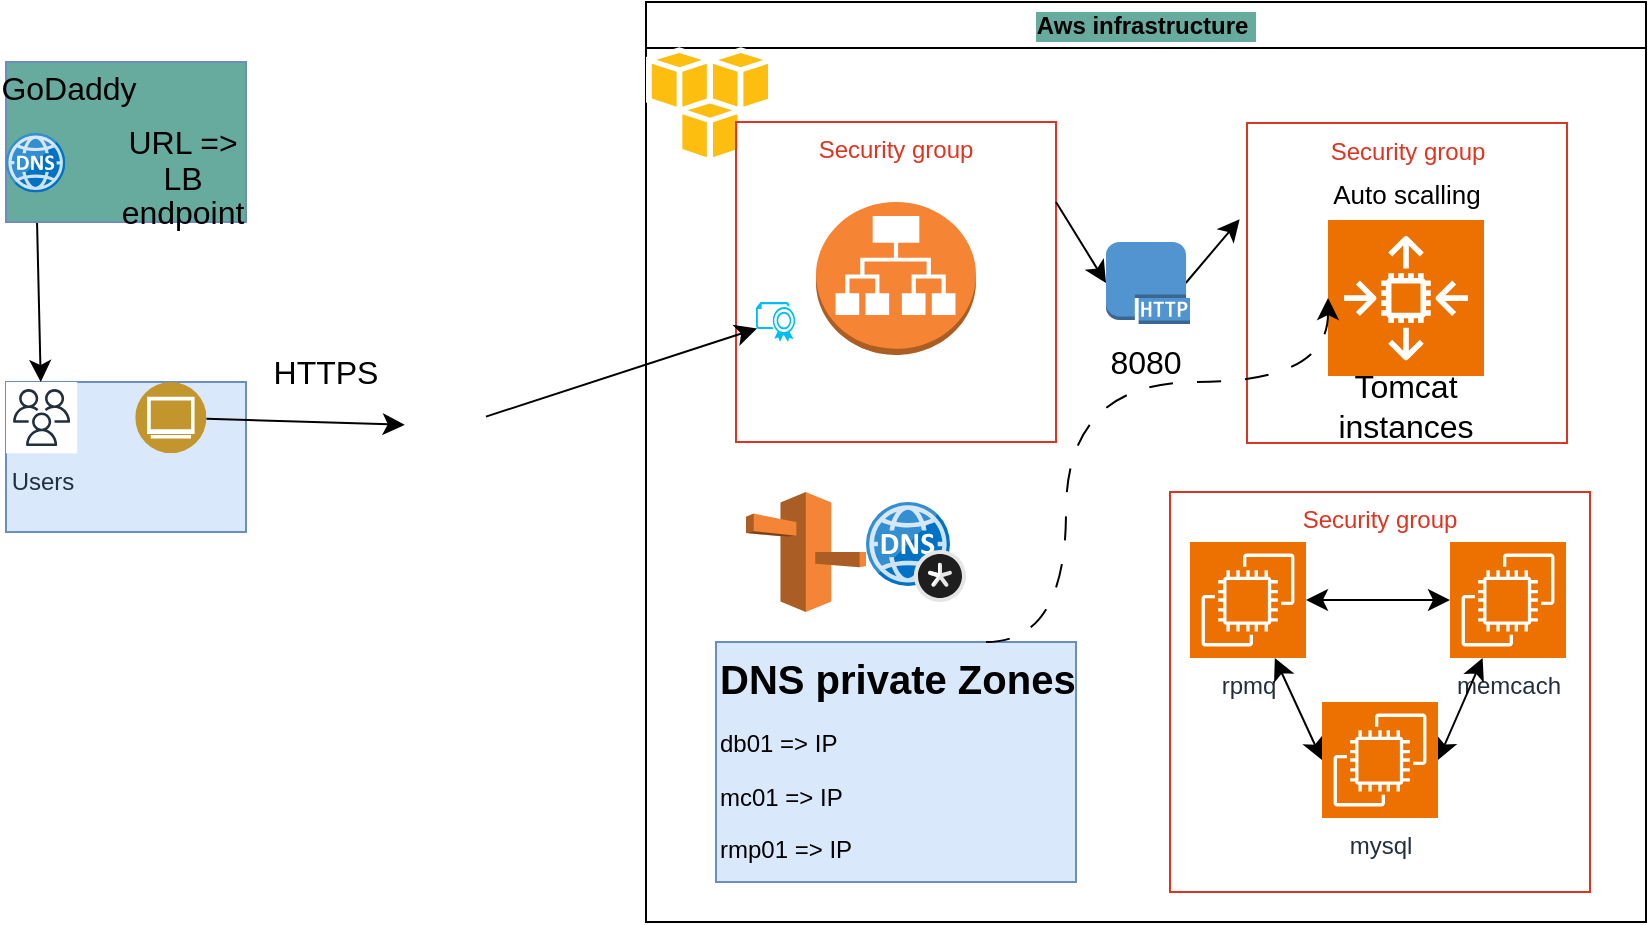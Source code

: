 <mxfile version="24.2.7" type="github">
  <diagram name="Page-1" id="cR0LgCzF0DMh1XOr5Aok">
    <mxGraphModel dx="1760" dy="585" grid="1" gridSize="10" guides="1" tooltips="1" connect="1" arrows="1" fold="1" page="1" pageScale="1" pageWidth="850" pageHeight="1100" math="0" shadow="0">
      <root>
        <mxCell id="0" />
        <mxCell id="1" parent="0" />
        <mxCell id="Px1lfEAKIi--y_GZq74K-28" value="Aws infrastructure&amp;nbsp;" style="swimlane;whiteSpace=wrap;html=1;labelBackgroundColor=#67AB9F;" vertex="1" parent="1">
          <mxGeometry x="160" y="10" width="500" height="460" as="geometry" />
        </mxCell>
        <mxCell id="Px1lfEAKIi--y_GZq74K-27" value="" style="dashed=0;outlineConnect=0;html=1;align=center;labelPosition=center;verticalLabelPosition=bottom;verticalAlign=top;shape=mxgraph.weblogos.aws" vertex="1" parent="Px1lfEAKIi--y_GZq74K-28">
          <mxGeometry y="22.6" width="63.6" height="58.4" as="geometry" />
        </mxCell>
        <mxCell id="Px1lfEAKIi--y_GZq74K-61" value="Security group" style="fillColor=none;strokeColor=#DD3522;verticalAlign=top;fontStyle=0;fontColor=#DD3522;whiteSpace=wrap;html=1;" vertex="1" parent="Px1lfEAKIi--y_GZq74K-28">
          <mxGeometry x="262" y="245" width="210" height="200" as="geometry" />
        </mxCell>
        <mxCell id="Px1lfEAKIi--y_GZq74K-69" value="" style="group" vertex="1" connectable="0" parent="Px1lfEAKIi--y_GZq74K-28">
          <mxGeometry x="300" y="60" width="160" height="160" as="geometry" />
        </mxCell>
        <mxCell id="Px1lfEAKIi--y_GZq74K-60" value="Security group" style="fillColor=none;strokeColor=#DD3522;verticalAlign=top;fontStyle=0;fontColor=#DD3522;whiteSpace=wrap;html=1;" vertex="1" parent="Px1lfEAKIi--y_GZq74K-69">
          <mxGeometry x="0.5" y="0.5" width="160" height="160" as="geometry" />
        </mxCell>
        <mxCell id="Px1lfEAKIi--y_GZq74K-67" value="" style="sketch=0;points=[[0,0,0],[0.25,0,0],[0.5,0,0],[0.75,0,0],[1,0,0],[0,1,0],[0.25,1,0],[0.5,1,0],[0.75,1,0],[1,1,0],[0,0.25,0],[0,0.5,0],[0,0.75,0],[1,0.25,0],[1,0.5,0],[1,0.75,0]];outlineConnect=0;fontColor=#232F3E;fillColor=#ED7100;strokeColor=#ffffff;dashed=0;verticalLabelPosition=bottom;verticalAlign=top;align=center;html=1;fontSize=12;fontStyle=0;aspect=fixed;shape=mxgraph.aws4.resourceIcon;resIcon=mxgraph.aws4.auto_scaling2;" vertex="1" parent="Px1lfEAKIi--y_GZq74K-69">
          <mxGeometry x="41" y="49" width="78" height="78" as="geometry" />
        </mxCell>
        <mxCell id="Px1lfEAKIi--y_GZq74K-68" value="Tomcat instances" style="text;html=1;align=center;verticalAlign=middle;whiteSpace=wrap;rounded=0;fontSize=16;" vertex="1" parent="Px1lfEAKIi--y_GZq74K-69">
          <mxGeometry x="50" y="127" width="60" height="30" as="geometry" />
        </mxCell>
        <mxCell id="Px1lfEAKIi--y_GZq74K-77" value="&lt;font style=&quot;font-size: 13px;&quot;&gt;Auto scalling&lt;/font&gt;" style="text;html=1;align=center;verticalAlign=middle;whiteSpace=wrap;rounded=0;fontSize=16;" vertex="1" parent="Px1lfEAKIi--y_GZq74K-69">
          <mxGeometry x="41" y="20" width="79" height="30" as="geometry" />
        </mxCell>
        <mxCell id="Px1lfEAKIi--y_GZq74K-71" value="" style="group" vertex="1" connectable="0" parent="Px1lfEAKIi--y_GZq74K-28">
          <mxGeometry x="45" y="60" width="160" height="160" as="geometry" />
        </mxCell>
        <mxCell id="Px1lfEAKIi--y_GZq74K-59" value="Security group" style="fillColor=none;strokeColor=#DD3522;verticalAlign=top;fontStyle=0;fontColor=#DD3522;whiteSpace=wrap;html=1;" vertex="1" parent="Px1lfEAKIi--y_GZq74K-71">
          <mxGeometry width="160" height="160" as="geometry" />
        </mxCell>
        <mxCell id="Px1lfEAKIi--y_GZq74K-62" value="" style="outlineConnect=0;dashed=0;verticalLabelPosition=bottom;verticalAlign=top;align=center;html=1;shape=mxgraph.aws3.application_load_balancer;fillColor=#F58534;gradientColor=none;" vertex="1" parent="Px1lfEAKIi--y_GZq74K-71">
          <mxGeometry x="40" y="40" width="80" height="76.5" as="geometry" />
        </mxCell>
        <mxCell id="Px1lfEAKIi--y_GZq74K-63" value="" style="verticalLabelPosition=bottom;html=1;verticalAlign=top;align=center;strokeColor=none;fillColor=#00BEF2;shape=mxgraph.azure.certificate;pointerEvents=1;" vertex="1" parent="Px1lfEAKIi--y_GZq74K-71">
          <mxGeometry x="10" y="90" width="20" height="20" as="geometry" />
        </mxCell>
        <mxCell id="Px1lfEAKIi--y_GZq74K-72" style="edgeStyle=none;curved=1;rounded=0;orthogonalLoop=1;jettySize=auto;html=1;exitX=1;exitY=0.25;exitDx=0;exitDy=0;entryX=0;entryY=0.5;entryDx=0;entryDy=0;fontSize=12;startSize=8;endSize=8;entryPerimeter=0;" edge="1" parent="Px1lfEAKIi--y_GZq74K-28" source="Px1lfEAKIi--y_GZq74K-59" target="Px1lfEAKIi--y_GZq74K-73">
          <mxGeometry relative="1" as="geometry" />
        </mxCell>
        <mxCell id="Px1lfEAKIi--y_GZq74K-74" style="edgeStyle=none;curved=1;rounded=0;orthogonalLoop=1;jettySize=auto;html=1;exitX=0.95;exitY=0.5;exitDx=0;exitDy=0;exitPerimeter=0;entryX=-0.023;entryY=0.301;entryDx=0;entryDy=0;entryPerimeter=0;fontSize=12;startSize=8;endSize=8;" edge="1" parent="Px1lfEAKIi--y_GZq74K-28" source="Px1lfEAKIi--y_GZq74K-73" target="Px1lfEAKIi--y_GZq74K-60">
          <mxGeometry relative="1" as="geometry" />
        </mxCell>
        <mxCell id="Px1lfEAKIi--y_GZq74K-76" value="" style="group" vertex="1" connectable="0" parent="Px1lfEAKIi--y_GZq74K-28">
          <mxGeometry x="230" y="120" width="42" height="70" as="geometry" />
        </mxCell>
        <mxCell id="Px1lfEAKIi--y_GZq74K-73" value="" style="outlineConnect=0;dashed=0;verticalLabelPosition=bottom;verticalAlign=top;align=center;html=1;shape=mxgraph.aws3.http_protocol;fillColor=#5294CF;gradientColor=none;" vertex="1" parent="Px1lfEAKIi--y_GZq74K-76">
          <mxGeometry width="42" height="41" as="geometry" />
        </mxCell>
        <mxCell id="Px1lfEAKIi--y_GZq74K-75" value="8080" style="text;html=1;align=center;verticalAlign=middle;whiteSpace=wrap;rounded=0;fontSize=16;" vertex="1" parent="Px1lfEAKIi--y_GZq74K-76">
          <mxGeometry x="15" y="50" width="10" height="20" as="geometry" />
        </mxCell>
        <mxCell id="Px1lfEAKIi--y_GZq74K-83" value="" style="group" vertex="1" connectable="0" parent="Px1lfEAKIi--y_GZq74K-28">
          <mxGeometry x="35" y="250" width="180" height="190" as="geometry" />
        </mxCell>
        <mxCell id="Px1lfEAKIi--y_GZq74K-80" value="" style="group" vertex="1" connectable="0" parent="Px1lfEAKIi--y_GZq74K-83">
          <mxGeometry x="15" width="110" height="60" as="geometry" />
        </mxCell>
        <mxCell id="Px1lfEAKIi--y_GZq74K-78" value="" style="outlineConnect=0;dashed=0;verticalLabelPosition=bottom;verticalAlign=top;align=center;html=1;shape=mxgraph.aws3.route_53;fillColor=#F58536;gradientColor=none;" vertex="1" parent="Px1lfEAKIi--y_GZq74K-80">
          <mxGeometry y="-5" width="60" height="60" as="geometry" />
        </mxCell>
        <mxCell id="Px1lfEAKIi--y_GZq74K-79" value="" style="image;sketch=0;aspect=fixed;html=1;points=[];align=center;fontSize=12;image=img/lib/mscae/DNS_Private_Zones.svg;" vertex="1" parent="Px1lfEAKIi--y_GZq74K-80">
          <mxGeometry x="60" width="50" height="50" as="geometry" />
        </mxCell>
        <mxCell id="Px1lfEAKIi--y_GZq74K-82" value="&lt;h1 style=&quot;margin-top: 0px; font-size: 20px;&quot;&gt;DNS private Zones&lt;/h1&gt;&lt;p&gt;db01 =&amp;gt; IP&lt;/p&gt;&lt;p&gt;mc01 =&amp;gt; IP&lt;/p&gt;&lt;p&gt;rmp01 =&amp;gt; IP&lt;/p&gt;&lt;p&gt;&lt;br&gt;&lt;/p&gt;" style="text;html=1;whiteSpace=wrap;overflow=hidden;rounded=0;fontFamily=Helvetica;fontSize=12;fontStyle=0;fillColor=#dae8fc;strokeColor=#6c8ebf;" vertex="1" parent="Px1lfEAKIi--y_GZq74K-83">
          <mxGeometry y="70" width="180" height="120" as="geometry" />
        </mxCell>
        <mxCell id="Px1lfEAKIi--y_GZq74K-84" style="edgeStyle=orthogonalEdgeStyle;rounded=0;orthogonalLoop=1;jettySize=auto;html=1;exitX=0.75;exitY=0;exitDx=0;exitDy=0;entryX=0;entryY=0.5;entryDx=0;entryDy=0;entryPerimeter=0;fontSize=12;startSize=8;endSize=8;curved=1;dashed=1;dashPattern=12 12;" edge="1" parent="Px1lfEAKIi--y_GZq74K-28" source="Px1lfEAKIi--y_GZq74K-82" target="Px1lfEAKIi--y_GZq74K-67">
          <mxGeometry relative="1" as="geometry">
            <Array as="points">
              <mxPoint x="210" y="320" />
              <mxPoint x="210" y="190" />
              <mxPoint x="341" y="190" />
            </Array>
          </mxGeometry>
        </mxCell>
        <mxCell id="Px1lfEAKIi--y_GZq74K-85" value="memcach" style="sketch=0;points=[[0,0,0],[0.25,0,0],[0.5,0,0],[0.75,0,0],[1,0,0],[0,1,0],[0.25,1,0],[0.5,1,0],[0.75,1,0],[1,1,0],[0,0.25,0],[0,0.5,0],[0,0.75,0],[1,0.25,0],[1,0.5,0],[1,0.75,0]];outlineConnect=0;fontColor=#232F3E;fillColor=#ED7100;strokeColor=#ffffff;dashed=0;verticalLabelPosition=bottom;verticalAlign=top;align=center;html=1;fontSize=12;fontStyle=0;aspect=fixed;shape=mxgraph.aws4.resourceIcon;resIcon=mxgraph.aws4.ec2;" vertex="1" parent="Px1lfEAKIi--y_GZq74K-28">
          <mxGeometry x="402" y="270" width="58" height="58" as="geometry" />
        </mxCell>
        <mxCell id="Px1lfEAKIi--y_GZq74K-90" style="edgeStyle=none;curved=1;rounded=0;orthogonalLoop=1;jettySize=auto;html=1;exitX=1;exitY=0.5;exitDx=0;exitDy=0;exitPerimeter=0;fontSize=12;startSize=8;endSize=8;startArrow=classic;startFill=1;" edge="1" parent="Px1lfEAKIi--y_GZq74K-28" source="Px1lfEAKIi--y_GZq74K-87" target="Px1lfEAKIi--y_GZq74K-85">
          <mxGeometry relative="1" as="geometry" />
        </mxCell>
        <mxCell id="Px1lfEAKIi--y_GZq74K-87" value="rpmq" style="sketch=0;points=[[0,0,0],[0.25,0,0],[0.5,0,0],[0.75,0,0],[1,0,0],[0,1,0],[0.25,1,0],[0.5,1,0],[0.75,1,0],[1,1,0],[0,0.25,0],[0,0.5,0],[0,0.75,0],[1,0.25,0],[1,0.5,0],[1,0.75,0]];outlineConnect=0;fontColor=#232F3E;fillColor=#ED7100;strokeColor=#ffffff;dashed=0;verticalLabelPosition=bottom;verticalAlign=top;align=center;html=1;fontSize=12;fontStyle=0;aspect=fixed;shape=mxgraph.aws4.resourceIcon;resIcon=mxgraph.aws4.ec2;" vertex="1" parent="Px1lfEAKIi--y_GZq74K-28">
          <mxGeometry x="272" y="270" width="58" height="58" as="geometry" />
        </mxCell>
        <mxCell id="Px1lfEAKIi--y_GZq74K-88" style="edgeStyle=none;curved=1;rounded=0;orthogonalLoop=1;jettySize=auto;html=1;exitX=1;exitY=0.5;exitDx=0;exitDy=0;exitPerimeter=0;fontSize=12;startSize=8;endSize=8;startArrow=classic;startFill=1;" edge="1" parent="Px1lfEAKIi--y_GZq74K-28" source="Px1lfEAKIi--y_GZq74K-86" target="Px1lfEAKIi--y_GZq74K-85">
          <mxGeometry relative="1" as="geometry" />
        </mxCell>
        <mxCell id="Px1lfEAKIi--y_GZq74K-89" style="edgeStyle=none;curved=1;rounded=0;orthogonalLoop=1;jettySize=auto;html=1;exitX=0;exitY=0.5;exitDx=0;exitDy=0;exitPerimeter=0;fontSize=12;startSize=8;endSize=8;startArrow=classic;startFill=1;" edge="1" parent="Px1lfEAKIi--y_GZq74K-28" source="Px1lfEAKIi--y_GZq74K-86" target="Px1lfEAKIi--y_GZq74K-87">
          <mxGeometry relative="1" as="geometry" />
        </mxCell>
        <mxCell id="Px1lfEAKIi--y_GZq74K-86" value="mysql" style="sketch=0;points=[[0,0,0],[0.25,0,0],[0.5,0,0],[0.75,0,0],[1,0,0],[0,1,0],[0.25,1,0],[0.5,1,0],[0.75,1,0],[1,1,0],[0,0.25,0],[0,0.5,0],[0,0.75,0],[1,0.25,0],[1,0.5,0],[1,0.75,0]];outlineConnect=0;fontColor=#232F3E;fillColor=#ED7100;strokeColor=#ffffff;dashed=0;verticalLabelPosition=bottom;verticalAlign=top;align=center;html=1;fontSize=12;fontStyle=0;aspect=fixed;shape=mxgraph.aws4.resourceIcon;resIcon=mxgraph.aws4.ec2;" vertex="1" parent="Px1lfEAKIi--y_GZq74K-28">
          <mxGeometry x="338" y="350" width="58" height="58" as="geometry" />
        </mxCell>
        <mxCell id="Px1lfEAKIi--y_GZq74K-4" value="" style="group;fillColor=#dae8fc;strokeColor=#6c8ebf;" vertex="1" connectable="0" parent="1">
          <mxGeometry x="-160" y="200" width="120" height="75" as="geometry" />
        </mxCell>
        <mxCell id="Px1lfEAKIi--y_GZq74K-2" value="Users" style="sketch=0;outlineConnect=0;fontColor=#232F3E;gradientColor=none;strokeColor=#232F3E;fillColor=#ffffff;dashed=0;verticalLabelPosition=bottom;verticalAlign=top;align=center;html=1;fontSize=12;fontStyle=0;aspect=fixed;shape=mxgraph.aws4.resourceIcon;resIcon=mxgraph.aws4.users;" vertex="1" parent="Px1lfEAKIi--y_GZq74K-4">
          <mxGeometry width="35.604" height="35.604" as="geometry" />
        </mxCell>
        <mxCell id="Px1lfEAKIi--y_GZq74K-3" value="" style="image;aspect=fixed;perimeter=ellipsePerimeter;html=1;align=center;shadow=0;dashed=0;fontColor=#4277BB;labelBackgroundColor=default;fontSize=12;spacingTop=3;image=img/lib/ibm/users/browser.svg;" vertex="1" parent="Px1lfEAKIi--y_GZq74K-4">
          <mxGeometry x="64.615" width="35.604" height="35.604" as="geometry" />
        </mxCell>
        <mxCell id="Px1lfEAKIi--y_GZq74K-46" value="" style="edgeStyle=none;curved=1;rounded=0;orthogonalLoop=1;jettySize=auto;html=1;fontSize=12;startSize=8;endSize=8;" edge="1" parent="1" source="Px1lfEAKIi--y_GZq74K-45" target="Px1lfEAKIi--y_GZq74K-2">
          <mxGeometry relative="1" as="geometry" />
        </mxCell>
        <mxCell id="Px1lfEAKIi--y_GZq74K-50" value="" style="group;fillColor=#67AB9F;strokeColor=#6c8ebf;gradientColor=none;" vertex="1" connectable="0" parent="1">
          <mxGeometry x="-160" y="40" width="120" height="80" as="geometry" />
        </mxCell>
        <mxCell id="Px1lfEAKIi--y_GZq74K-45" value="" style="image;sketch=0;aspect=fixed;html=1;points=[];align=center;fontSize=12;image=img/lib/mscae/DNS.svg;" vertex="1" parent="Px1lfEAKIi--y_GZq74K-50">
          <mxGeometry y="35.556" width="29.654" height="29.654" as="geometry" />
        </mxCell>
        <mxCell id="Px1lfEAKIi--y_GZq74K-47" value="&lt;p style=&quot;line-height: 110%;&quot;&gt;URL =&amp;gt; LB endpoint&lt;/p&gt;" style="text;html=1;align=center;verticalAlign=middle;whiteSpace=wrap;rounded=0;fontSize=16;" vertex="1" parent="Px1lfEAKIi--y_GZq74K-50">
          <mxGeometry x="57.391" y="44.444" width="62.609" height="26.667" as="geometry" />
        </mxCell>
        <mxCell id="Px1lfEAKIi--y_GZq74K-49" value="GoDaddy" style="text;html=1;align=center;verticalAlign=middle;whiteSpace=wrap;rounded=0;fontSize=16;" vertex="1" parent="Px1lfEAKIi--y_GZq74K-50">
          <mxGeometry width="62.609" height="26.667" as="geometry" />
        </mxCell>
        <mxCell id="Px1lfEAKIi--y_GZq74K-56" value="" style="edgeStyle=none;curved=1;rounded=0;orthogonalLoop=1;jettySize=auto;html=1;fontSize=12;startSize=8;endSize=8;entryX=-0.016;entryY=0.44;entryDx=0;entryDy=0;entryPerimeter=0;" edge="1" parent="1" source="Px1lfEAKIi--y_GZq74K-3" target="Px1lfEAKIi--y_GZq74K-55">
          <mxGeometry relative="1" as="geometry">
            <mxPoint x="-60" y="214" as="sourcePoint" />
            <mxPoint x="199" y="166" as="targetPoint" />
            <Array as="points" />
          </mxGeometry>
        </mxCell>
        <mxCell id="Px1lfEAKIi--y_GZq74K-55" value="" style="shape=image;html=1;verticalAlign=top;verticalLabelPosition=bottom;labelBackgroundColor=#ffffff;imageAspect=0;aspect=fixed;image=https://cdn1.iconfinder.com/data/icons/CrystalClear/128x128/actions/decrypted.png" vertex="1" parent="1">
          <mxGeometry x="40" y="203.8" width="40" height="40" as="geometry" />
        </mxCell>
        <mxCell id="Px1lfEAKIi--y_GZq74K-57" value="HTTPS" style="text;html=1;align=center;verticalAlign=middle;whiteSpace=wrap;rounded=0;fontSize=16;" vertex="1" parent="1">
          <mxGeometry x="-30" y="180" width="60" height="30" as="geometry" />
        </mxCell>
        <mxCell id="Px1lfEAKIi--y_GZq74K-66" style="edgeStyle=none;curved=1;rounded=0;orthogonalLoop=1;jettySize=auto;html=1;entryX=0.03;entryY=0.66;entryDx=0;entryDy=0;entryPerimeter=0;fontSize=12;startSize=8;endSize=8;" edge="1" parent="1" source="Px1lfEAKIi--y_GZq74K-55" target="Px1lfEAKIi--y_GZq74K-63">
          <mxGeometry relative="1" as="geometry" />
        </mxCell>
      </root>
    </mxGraphModel>
  </diagram>
</mxfile>

